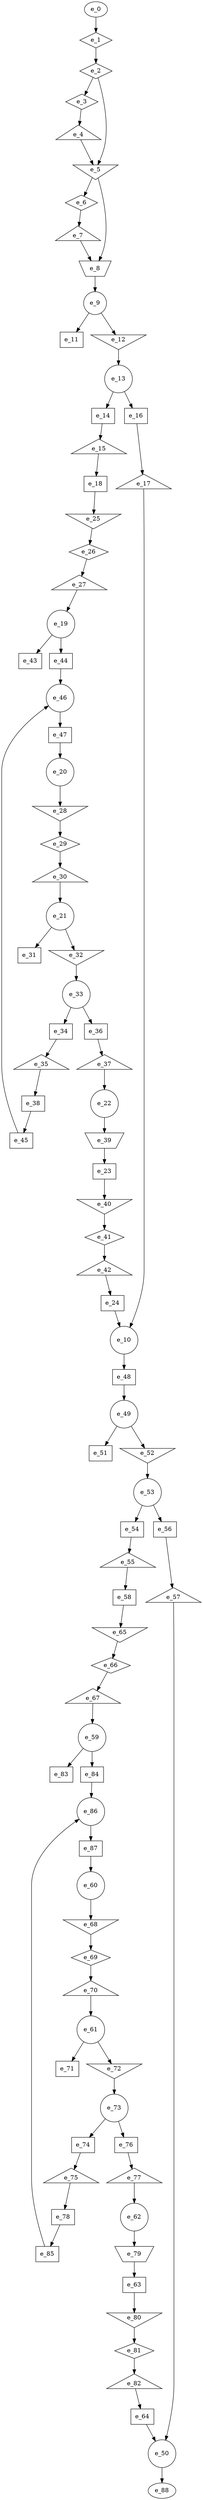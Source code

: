 digraph control_path {
  e_0: entry_node : n ;
  e_1 [shape = diamond];
  e_2 [shape = diamond];
  e_3 [shape = diamond];
  e_4 [shape = triangle];
  e_5 [shape = invtriangle];
  e_6 [shape = diamond];
  e_7 [shape = triangle];
  e_8 [shape = invtrapezium];
  e_9 [shape = circle];
  e_10 [shape = circle];
  e_11 [shape = dot];
  e_12 [shape = invtriangle];
  e_13 [shape = circle];
  e_14 [shape = dot];
  e_15 [shape = triangle];
  e_16 [shape = dot];
  e_17 [shape = triangle];
  e_18 [shape = dot];
  e_19 [shape = circle];
  e_20 [shape = circle];
  e_21 [shape = circle];
  e_22 [shape = circle];
  e_23 [shape = dot];
  e_24 [shape = dot];
  e_25 [shape = invtriangle];
  e_26 [shape = diamond];
  e_27 [shape = triangle];
  e_28 [shape = invtriangle];
  e_29 [shape = diamond];
  e_30 [shape = triangle];
  e_31 [shape = dot];
  e_32 [shape = invtriangle];
  e_33 [shape = circle];
  e_34 [shape = dot];
  e_35 [shape = triangle];
  e_36 [shape = dot];
  e_37 [shape = triangle];
  e_38 [shape = dot];
  e_39 [shape = invtrapezium];
  e_40 [shape = invtriangle];
  e_41 [shape = diamond];
  e_42 [shape = triangle];
  e_43 [shape = dot];
  e_44 [shape = dot];
  e_45 [shape = dot];
  e_46 [shape = circle];
  e_47 [shape = dot];
  e_48 [shape = dot];
  e_49 [shape = circle];
  e_50 [shape = circle];
  e_51 [shape = dot];
  e_52 [shape = invtriangle];
  e_53 [shape = circle];
  e_54 [shape = dot];
  e_55 [shape = triangle];
  e_56 [shape = dot];
  e_57 [shape = triangle];
  e_58 [shape = dot];
  e_59 [shape = circle];
  e_60 [shape = circle];
  e_61 [shape = circle];
  e_62 [shape = circle];
  e_63 [shape = dot];
  e_64 [shape = dot];
  e_65 [shape = invtriangle];
  e_66 [shape = diamond];
  e_67 [shape = triangle];
  e_68 [shape = invtriangle];
  e_69 [shape = diamond];
  e_70 [shape = triangle];
  e_71 [shape = dot];
  e_72 [shape = invtriangle];
  e_73 [shape = circle];
  e_74 [shape = dot];
  e_75 [shape = triangle];
  e_76 [shape = dot];
  e_77 [shape = triangle];
  e_78 [shape = dot];
  e_79 [shape = invtrapezium];
  e_80 [shape = invtriangle];
  e_81 [shape = diamond];
  e_82 [shape = triangle];
  e_83 [shape = dot];
  e_84 [shape = dot];
  e_85 [shape = dot];
  e_86 [shape = circle];
  e_87 [shape = dot];
  e_88: exit_node : s ;
  e_0 -> e_1;
  e_1 -> e_2;
  e_2 -> e_3;
  e_3 -> e_4;
  e_2 -> e_5;
  e_4 -> e_5;
  e_5 -> e_6;
  e_6 -> e_7;
  e_5 -> e_8;
  e_7 -> e_8;
  e_8 -> e_9;
  e_17 -> e_10;
  e_24 -> e_10;
  e_9 -> e_11;
  e_9 -> e_12;
  e_12 -> e_13;
  e_13 -> e_14;
  e_14 -> e_15;
  e_13 -> e_16;
  e_16 -> e_17;
  e_15 -> e_18;
  e_27 -> e_19;
  e_47 -> e_20;
  e_30 -> e_21;
  e_37 -> e_22;
  e_39 -> e_23;
  e_42 -> e_24;
  e_18 -> e_25;
  e_25 -> e_26;
  e_26 -> e_27;
  e_20 -> e_28;
  e_28 -> e_29;
  e_29 -> e_30;
  e_21 -> e_31;
  e_21 -> e_32;
  e_32 -> e_33;
  e_33 -> e_34;
  e_34 -> e_35;
  e_33 -> e_36;
  e_36 -> e_37;
  e_35 -> e_38;
  e_22 -> e_39;
  e_23 -> e_40;
  e_40 -> e_41;
  e_41 -> e_42;
  e_19 -> e_43;
  e_19 -> e_44;
  e_38 -> e_45;
  e_44 -> e_46;
  e_45 -> e_46;
  e_46 -> e_47;
  e_10 -> e_48;
  e_48 -> e_49;
  e_57 -> e_50;
  e_64 -> e_50;
  e_49 -> e_51;
  e_49 -> e_52;
  e_52 -> e_53;
  e_53 -> e_54;
  e_54 -> e_55;
  e_53 -> e_56;
  e_56 -> e_57;
  e_55 -> e_58;
  e_67 -> e_59;
  e_87 -> e_60;
  e_70 -> e_61;
  e_77 -> e_62;
  e_79 -> e_63;
  e_82 -> e_64;
  e_58 -> e_65;
  e_65 -> e_66;
  e_66 -> e_67;
  e_60 -> e_68;
  e_68 -> e_69;
  e_69 -> e_70;
  e_61 -> e_71;
  e_61 -> e_72;
  e_72 -> e_73;
  e_73 -> e_74;
  e_74 -> e_75;
  e_73 -> e_76;
  e_76 -> e_77;
  e_75 -> e_78;
  e_62 -> e_79;
  e_63 -> e_80;
  e_80 -> e_81;
  e_81 -> e_82;
  e_59 -> e_83;
  e_59 -> e_84;
  e_78 -> e_85;
  e_84 -> e_86;
  e_85 -> e_86;
  e_86 -> e_87;
  e_50 -> e_88;
}
